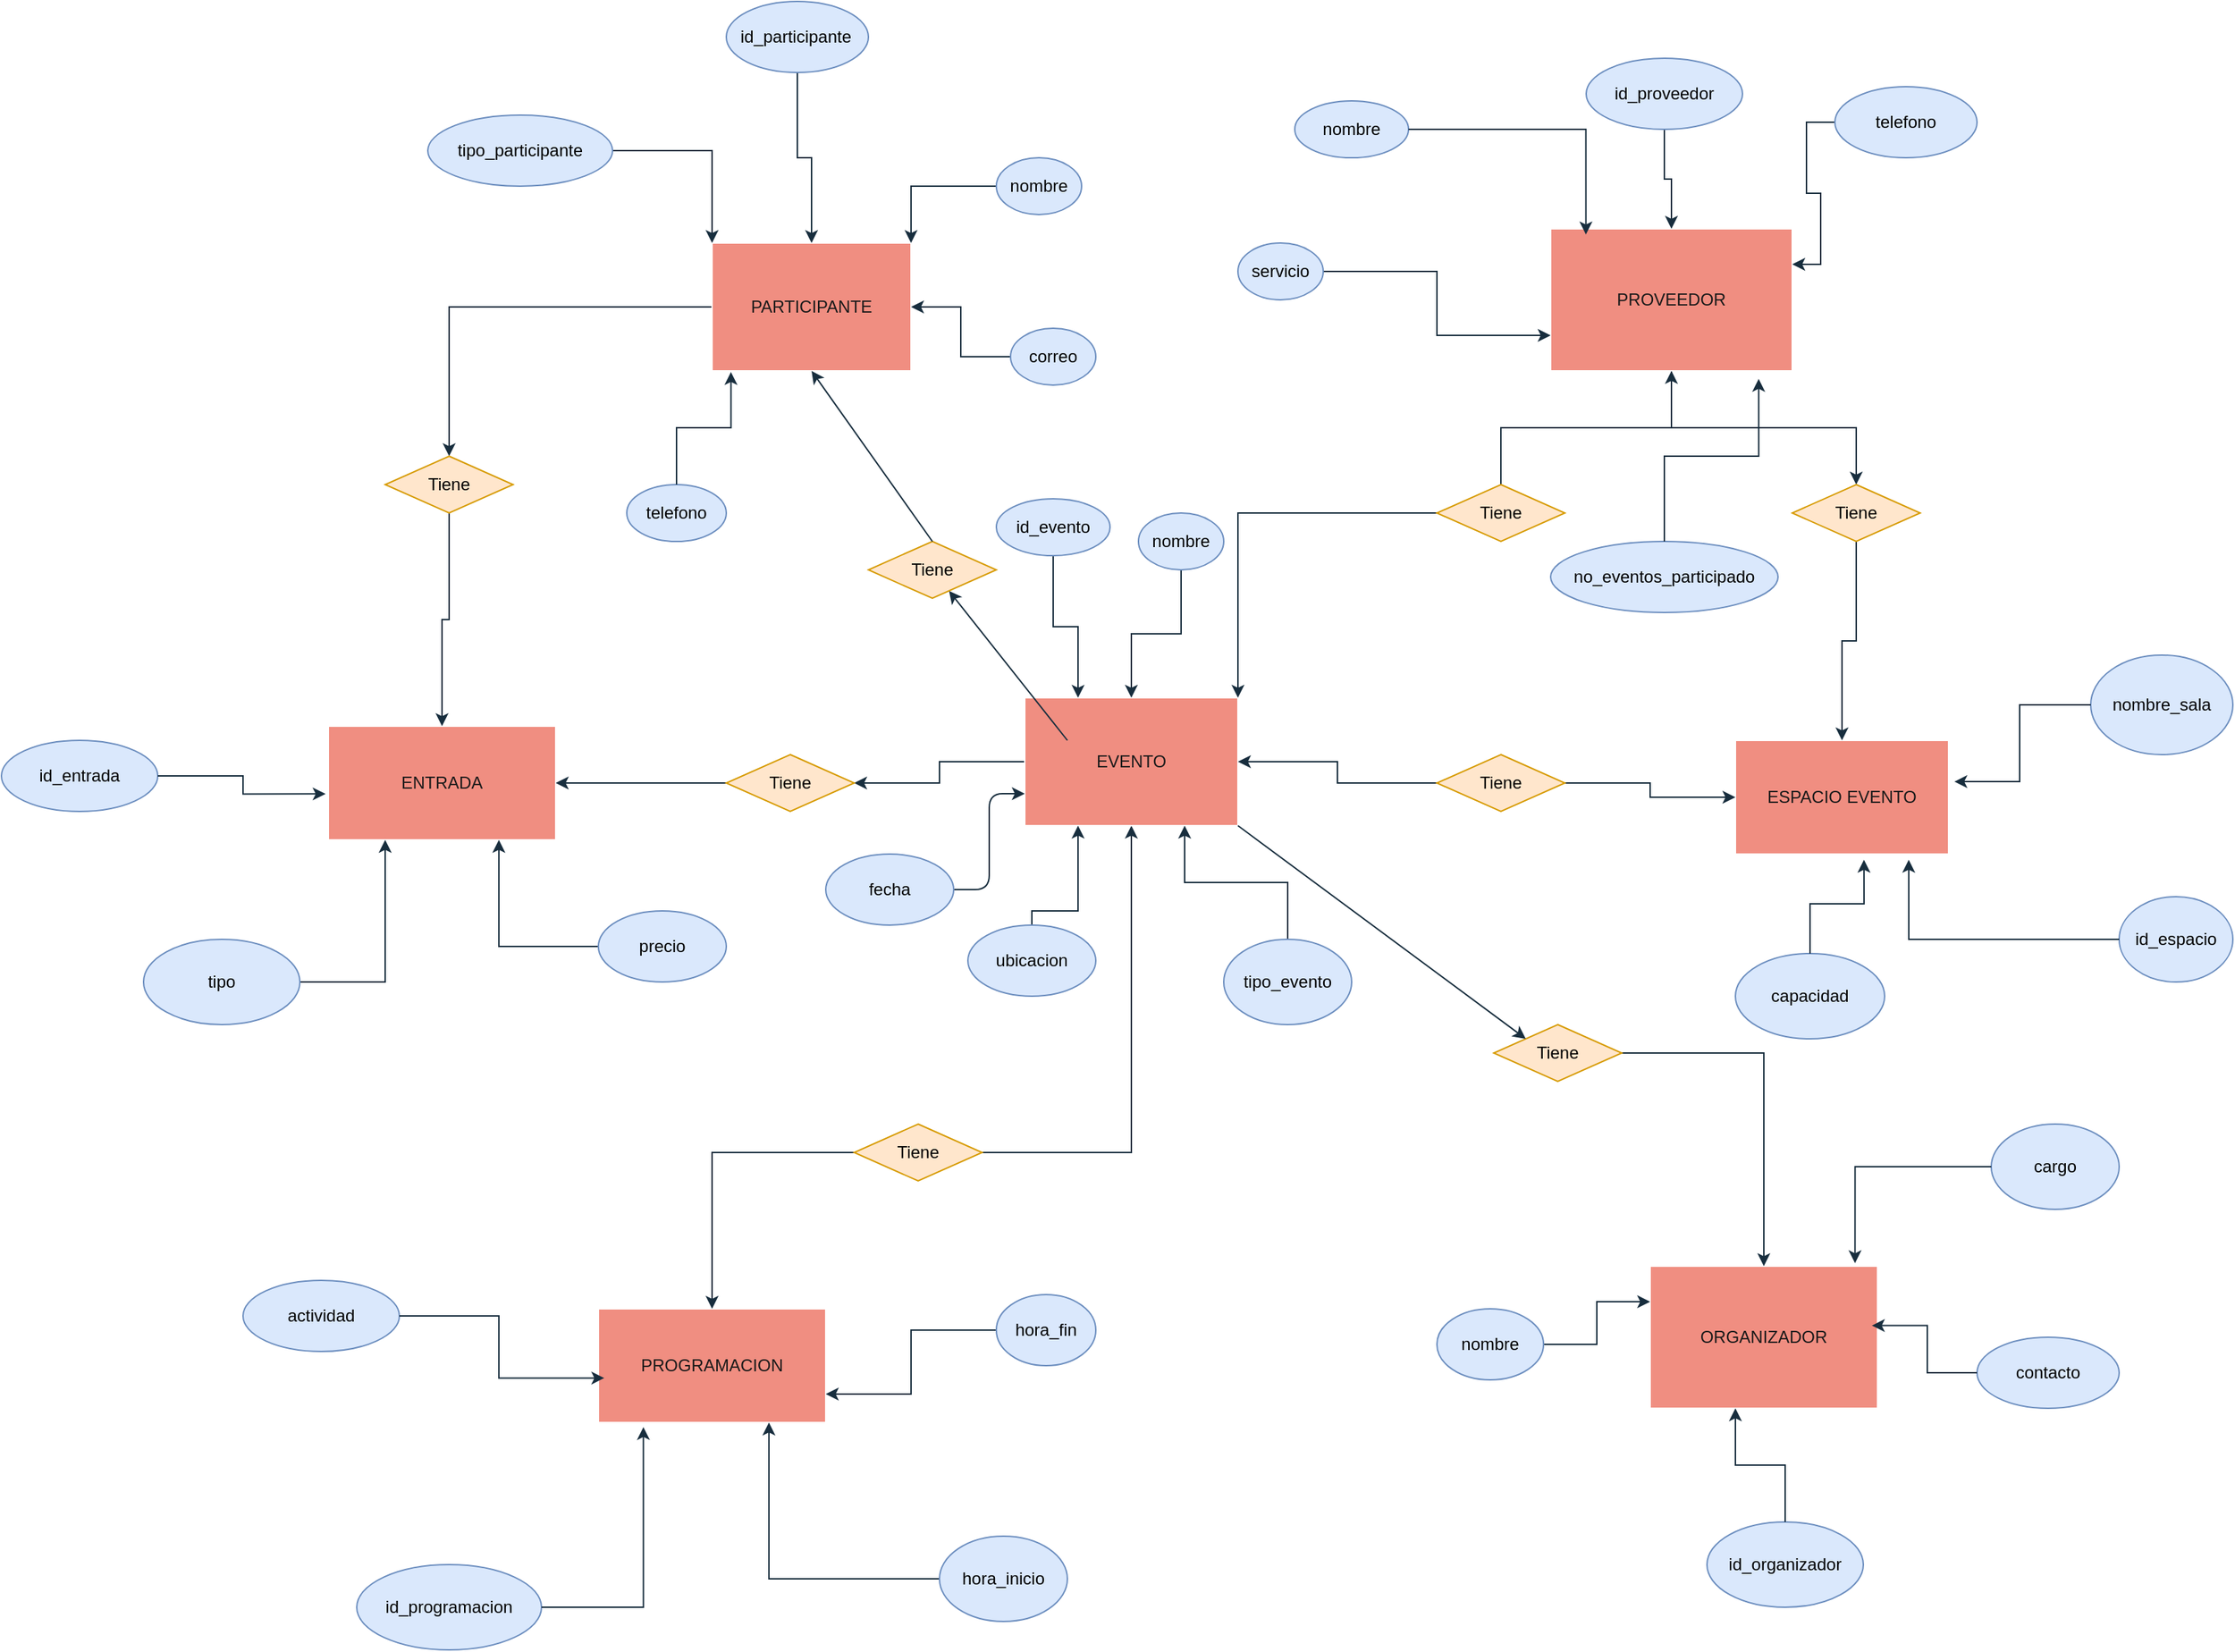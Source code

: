 <mxfile version="28.2.8">
  <diagram name="Página-1" id="DclBsARwsRiKQt5Ylqgx">
    <mxGraphModel dx="2040" dy="1967" grid="1" gridSize="10" guides="1" tooltips="1" connect="1" arrows="1" fold="1" page="1" pageScale="1" pageWidth="827" pageHeight="1169" math="0" shadow="0">
      <root>
        <mxCell id="0" />
        <mxCell id="1" parent="0" />
        <mxCell id="UJdqE-LtNaE90VZq5ioC-2" value="PROGRAMACION" style="rounded=0;whiteSpace=wrap;html=1;labelBackgroundColor=none;fillColor=#F08E81;strokeColor=#FFFFFF;fontColor=#1A1A1A;" parent="1" vertex="1">
          <mxGeometry x="10" y="760" width="160" height="80" as="geometry" />
        </mxCell>
        <mxCell id="UJdqE-LtNaE90VZq5ioC-20" style="edgeStyle=orthogonalEdgeStyle;rounded=0;orthogonalLoop=1;jettySize=auto;html=1;entryX=1;entryY=0.5;entryDx=0;entryDy=0;labelBackgroundColor=none;fontColor=default;strokeColor=#182E3E;" parent="1" source="UJdqE-LtNaE90VZq5ioC-3" target="UJdqE-LtNaE90VZq5ioC-16" edge="1">
          <mxGeometry relative="1" as="geometry" />
        </mxCell>
        <mxCell id="UJdqE-LtNaE90VZq5ioC-22" style="edgeStyle=orthogonalEdgeStyle;rounded=0;orthogonalLoop=1;jettySize=auto;html=1;entryX=0.5;entryY=1;entryDx=0;entryDy=0;labelBackgroundColor=none;fontColor=default;strokeColor=#182E3E;" parent="1" source="UJdqE-LtNaE90VZq5ioC-15" target="UJdqE-LtNaE90VZq5ioC-3" edge="1">
          <mxGeometry relative="1" as="geometry">
            <mxPoint x="340" y="550.0" as="targetPoint" />
          </mxGeometry>
        </mxCell>
        <mxCell id="UJdqE-LtNaE90VZq5ioC-3" value="EVENTO" style="rounded=0;whiteSpace=wrap;html=1;labelBackgroundColor=none;fillColor=#F08E81;strokeColor=#FFFFFF;fontColor=#1A1A1A;" parent="1" vertex="1">
          <mxGeometry x="310" y="330" width="150" height="90" as="geometry" />
        </mxCell>
        <mxCell id="UJdqE-LtNaE90VZq5ioC-4" value="ESPACIO EVENTO" style="rounded=0;whiteSpace=wrap;html=1;labelBackgroundColor=none;fillColor=#F08E81;strokeColor=#FFFFFF;fontColor=#1A1A1A;" parent="1" vertex="1">
          <mxGeometry x="810" y="360" width="150" height="80" as="geometry" />
        </mxCell>
        <mxCell id="UJdqE-LtNaE90VZq5ioC-54" style="edgeStyle=orthogonalEdgeStyle;rounded=0;orthogonalLoop=1;jettySize=auto;html=1;entryX=0.5;entryY=0;entryDx=0;entryDy=0;labelBackgroundColor=none;fontColor=default;strokeColor=#182E3E;" parent="1" source="UJdqE-LtNaE90VZq5ioC-5" target="UJdqE-LtNaE90VZq5ioC-53" edge="1">
          <mxGeometry relative="1" as="geometry">
            <mxPoint x="890" y="160" as="targetPoint" />
          </mxGeometry>
        </mxCell>
        <mxCell id="UJdqE-LtNaE90VZq5ioC-5" value="PROVEEDOR" style="rounded=0;whiteSpace=wrap;html=1;labelBackgroundColor=none;fillColor=#F08E81;strokeColor=#FFFFFF;fontColor=#1A1A1A;" parent="1" vertex="1">
          <mxGeometry x="680" width="170" height="100" as="geometry" />
        </mxCell>
        <mxCell id="UJdqE-LtNaE90VZq5ioC-57" style="edgeStyle=orthogonalEdgeStyle;rounded=0;orthogonalLoop=1;jettySize=auto;html=1;entryX=0.5;entryY=0;entryDx=0;entryDy=0;labelBackgroundColor=none;fontColor=default;strokeColor=#182E3E;" parent="1" source="UJdqE-LtNaE90VZq5ioC-6" target="UJdqE-LtNaE90VZq5ioC-56" edge="1">
          <mxGeometry relative="1" as="geometry" />
        </mxCell>
        <mxCell id="UJdqE-LtNaE90VZq5ioC-6" value="PARTICIPANTE" style="rounded=0;whiteSpace=wrap;html=1;labelBackgroundColor=none;fillColor=#F08E81;strokeColor=#FFFFFF;fontColor=#1A1A1A;" parent="1" vertex="1">
          <mxGeometry x="90" y="10" width="140" height="90" as="geometry" />
        </mxCell>
        <mxCell id="UJdqE-LtNaE90VZq5ioC-1" value="ENTRADA" style="rounded=0;whiteSpace=wrap;html=1;labelBackgroundColor=none;fillColor=#F08E81;strokeColor=#FFFFFF;fontColor=#1A1A1A;" parent="1" vertex="1">
          <mxGeometry x="-180" y="350" width="160" height="80" as="geometry" />
        </mxCell>
        <mxCell id="UJdqE-LtNaE90VZq5ioC-7" value="ORGANIZADOR" style="rounded=0;whiteSpace=wrap;html=1;labelBackgroundColor=none;fillColor=#F08E81;strokeColor=#FFFFFF;fontColor=#1A1A1A;" parent="1" vertex="1">
          <mxGeometry x="750" y="730" width="160" height="100" as="geometry" />
        </mxCell>
        <mxCell id="UJdqE-LtNaE90VZq5ioC-8" value="" style="endArrow=classic;html=1;rounded=0;labelBackgroundColor=none;fontColor=default;strokeColor=#182E3E;" parent="1" target="UJdqE-LtNaE90VZq5ioC-9" edge="1">
          <mxGeometry width="50" height="50" relative="1" as="geometry">
            <mxPoint x="340" y="360" as="sourcePoint" />
            <mxPoint x="310" y="280" as="targetPoint" />
          </mxGeometry>
        </mxCell>
        <mxCell id="UJdqE-LtNaE90VZq5ioC-9" value="Tiene" style="rhombus;whiteSpace=wrap;html=1;rounded=0;labelBackgroundColor=none;fillColor=#ffe6cc;strokeColor=#d79b00;" parent="1" vertex="1">
          <mxGeometry x="200" y="220" width="90" height="40" as="geometry" />
        </mxCell>
        <mxCell id="UJdqE-LtNaE90VZq5ioC-10" value="" style="endArrow=classic;html=1;rounded=0;entryX=0.5;entryY=1;entryDx=0;entryDy=0;exitX=0.5;exitY=0;exitDx=0;exitDy=0;labelBackgroundColor=none;fontColor=default;strokeColor=#182E3E;" parent="1" source="UJdqE-LtNaE90VZq5ioC-9" target="UJdqE-LtNaE90VZq5ioC-6" edge="1">
          <mxGeometry width="50" height="50" relative="1" as="geometry">
            <mxPoint x="300" y="260" as="sourcePoint" />
            <mxPoint x="320" y="200" as="targetPoint" />
          </mxGeometry>
        </mxCell>
        <mxCell id="UJdqE-LtNaE90VZq5ioC-12" style="edgeStyle=orthogonalEdgeStyle;rounded=0;orthogonalLoop=1;jettySize=auto;html=1;entryX=1;entryY=0;entryDx=0;entryDy=0;labelBackgroundColor=none;fontColor=default;strokeColor=#182E3E;" parent="1" source="UJdqE-LtNaE90VZq5ioC-11" target="UJdqE-LtNaE90VZq5ioC-3" edge="1">
          <mxGeometry relative="1" as="geometry" />
        </mxCell>
        <mxCell id="UJdqE-LtNaE90VZq5ioC-13" style="edgeStyle=orthogonalEdgeStyle;rounded=0;orthogonalLoop=1;jettySize=auto;html=1;entryX=0.5;entryY=1;entryDx=0;entryDy=0;labelBackgroundColor=none;fontColor=default;strokeColor=#182E3E;" parent="1" source="UJdqE-LtNaE90VZq5ioC-11" target="UJdqE-LtNaE90VZq5ioC-5" edge="1">
          <mxGeometry relative="1" as="geometry" />
        </mxCell>
        <mxCell id="UJdqE-LtNaE90VZq5ioC-11" value="Tiene" style="rhombus;whiteSpace=wrap;html=1;rounded=0;labelBackgroundColor=none;fillColor=#ffe6cc;strokeColor=#d79b00;" parent="1" vertex="1">
          <mxGeometry x="600" y="180" width="90" height="40" as="geometry" />
        </mxCell>
        <mxCell id="UJdqE-LtNaE90VZq5ioC-18" style="edgeStyle=orthogonalEdgeStyle;rounded=0;orthogonalLoop=1;jettySize=auto;html=1;labelBackgroundColor=none;fontColor=default;strokeColor=#182E3E;" parent="1" source="UJdqE-LtNaE90VZq5ioC-14" target="UJdqE-LtNaE90VZq5ioC-3" edge="1">
          <mxGeometry relative="1" as="geometry" />
        </mxCell>
        <mxCell id="UJdqE-LtNaE90VZq5ioC-19" style="edgeStyle=orthogonalEdgeStyle;rounded=0;orthogonalLoop=1;jettySize=auto;html=1;entryX=0;entryY=0.5;entryDx=0;entryDy=0;labelBackgroundColor=none;fontColor=default;strokeColor=#182E3E;" parent="1" source="UJdqE-LtNaE90VZq5ioC-14" target="UJdqE-LtNaE90VZq5ioC-4" edge="1">
          <mxGeometry relative="1" as="geometry" />
        </mxCell>
        <mxCell id="UJdqE-LtNaE90VZq5ioC-14" value="Tiene" style="rhombus;whiteSpace=wrap;html=1;rounded=0;labelBackgroundColor=none;fillColor=#ffe6cc;strokeColor=#d79b00;" parent="1" vertex="1">
          <mxGeometry x="600" y="370" width="90" height="40" as="geometry" />
        </mxCell>
        <mxCell id="UJdqE-LtNaE90VZq5ioC-21" style="edgeStyle=orthogonalEdgeStyle;rounded=0;orthogonalLoop=1;jettySize=auto;html=1;labelBackgroundColor=none;fontColor=default;strokeColor=#182E3E;" parent="1" source="UJdqE-LtNaE90VZq5ioC-16" target="UJdqE-LtNaE90VZq5ioC-1" edge="1">
          <mxGeometry relative="1" as="geometry" />
        </mxCell>
        <mxCell id="UJdqE-LtNaE90VZq5ioC-16" value="Tiene" style="rhombus;whiteSpace=wrap;html=1;rounded=0;labelBackgroundColor=none;fillColor=#ffe6cc;strokeColor=#d79b00;" parent="1" vertex="1">
          <mxGeometry x="100" y="370" width="90" height="40" as="geometry" />
        </mxCell>
        <mxCell id="UJdqE-LtNaE90VZq5ioC-27" style="edgeStyle=orthogonalEdgeStyle;rounded=0;orthogonalLoop=1;jettySize=auto;html=1;entryX=0.5;entryY=0;entryDx=0;entryDy=0;labelBackgroundColor=none;fontColor=default;strokeColor=#182E3E;" parent="1" source="UJdqE-LtNaE90VZq5ioC-17" target="UJdqE-LtNaE90VZq5ioC-7" edge="1">
          <mxGeometry relative="1" as="geometry" />
        </mxCell>
        <mxCell id="UJdqE-LtNaE90VZq5ioC-17" value="Tiene" style="rhombus;whiteSpace=wrap;html=1;rounded=0;labelBackgroundColor=none;fillColor=#ffe6cc;strokeColor=#d79b00;" parent="1" vertex="1">
          <mxGeometry x="640" y="560" width="90" height="40" as="geometry" />
        </mxCell>
        <mxCell id="UJdqE-LtNaE90VZq5ioC-24" style="edgeStyle=orthogonalEdgeStyle;rounded=0;orthogonalLoop=1;jettySize=auto;html=1;entryX=0.5;entryY=0;entryDx=0;entryDy=0;labelBackgroundColor=none;fontColor=default;strokeColor=#182E3E;" parent="1" source="UJdqE-LtNaE90VZq5ioC-15" target="UJdqE-LtNaE90VZq5ioC-2" edge="1">
          <mxGeometry relative="1" as="geometry" />
        </mxCell>
        <mxCell id="UJdqE-LtNaE90VZq5ioC-15" value="Tiene" style="rhombus;whiteSpace=wrap;html=1;rounded=0;labelBackgroundColor=none;fillColor=#ffe6cc;strokeColor=#d79b00;" parent="1" vertex="1">
          <mxGeometry x="190" y="630" width="90" height="40" as="geometry" />
        </mxCell>
        <mxCell id="UJdqE-LtNaE90VZq5ioC-26" value="" style="endArrow=classic;html=1;rounded=0;exitX=1;exitY=1;exitDx=0;exitDy=0;entryX=0;entryY=0;entryDx=0;entryDy=0;labelBackgroundColor=none;fontColor=default;strokeColor=#182E3E;" parent="1" source="UJdqE-LtNaE90VZq5ioC-3" target="UJdqE-LtNaE90VZq5ioC-17" edge="1">
          <mxGeometry width="50" height="50" relative="1" as="geometry">
            <mxPoint x="420" y="440" as="sourcePoint" />
            <mxPoint x="470" y="390" as="targetPoint" />
          </mxGeometry>
        </mxCell>
        <mxCell id="UJdqE-LtNaE90VZq5ioC-35" style="edgeStyle=orthogonalEdgeStyle;rounded=0;orthogonalLoop=1;jettySize=auto;html=1;entryX=0.25;entryY=1;entryDx=0;entryDy=0;labelBackgroundColor=none;fontColor=default;strokeColor=#182E3E;" parent="1" source="UJdqE-LtNaE90VZq5ioC-28" target="UJdqE-LtNaE90VZq5ioC-3" edge="1">
          <mxGeometry relative="1" as="geometry">
            <Array as="points">
              <mxPoint x="315" y="480" />
              <mxPoint x="348" y="480" />
            </Array>
          </mxGeometry>
        </mxCell>
        <mxCell id="UJdqE-LtNaE90VZq5ioC-28" value="ubicacion" style="ellipse;whiteSpace=wrap;html=1;rounded=0;labelBackgroundColor=none;fillColor=#dae8fc;strokeColor=#6c8ebf;" parent="1" vertex="1">
          <mxGeometry x="270" y="490" width="90" height="50" as="geometry" />
        </mxCell>
        <mxCell id="UJdqE-LtNaE90VZq5ioC-101" style="edgeStyle=orthogonalEdgeStyle;orthogonalLoop=1;jettySize=auto;html=1;entryX=0;entryY=0.75;entryDx=0;entryDy=0;strokeColor=#182E3E;fontFamily=Helvetica;fontSize=12;fontColor=default;labelBackgroundColor=none;" parent="1" source="UJdqE-LtNaE90VZq5ioC-29" target="UJdqE-LtNaE90VZq5ioC-3" edge="1">
          <mxGeometry relative="1" as="geometry" />
        </mxCell>
        <mxCell id="UJdqE-LtNaE90VZq5ioC-29" value="fecha" style="ellipse;whiteSpace=wrap;html=1;rounded=0;labelBackgroundColor=none;fillColor=#dae8fc;strokeColor=#6c8ebf;" parent="1" vertex="1">
          <mxGeometry x="170" y="440" width="90" height="50" as="geometry" />
        </mxCell>
        <mxCell id="UJdqE-LtNaE90VZq5ioC-36" style="edgeStyle=orthogonalEdgeStyle;rounded=0;orthogonalLoop=1;jettySize=auto;html=1;entryX=0.75;entryY=1;entryDx=0;entryDy=0;labelBackgroundColor=none;fontColor=default;strokeColor=#182E3E;" parent="1" source="UJdqE-LtNaE90VZq5ioC-31" target="UJdqE-LtNaE90VZq5ioC-3" edge="1">
          <mxGeometry relative="1" as="geometry" />
        </mxCell>
        <mxCell id="UJdqE-LtNaE90VZq5ioC-31" value="tipo_evento" style="ellipse;whiteSpace=wrap;html=1;rounded=0;labelBackgroundColor=none;fillColor=#dae8fc;strokeColor=#6c8ebf;" parent="1" vertex="1">
          <mxGeometry x="450" y="500" width="90" height="60" as="geometry" />
        </mxCell>
        <mxCell id="UJdqE-LtNaE90VZq5ioC-37" value="" style="edgeStyle=orthogonalEdgeStyle;rounded=0;orthogonalLoop=1;jettySize=auto;html=1;labelBackgroundColor=none;fontColor=default;strokeColor=#182E3E;" parent="1" source="UJdqE-LtNaE90VZq5ioC-32" target="UJdqE-LtNaE90VZq5ioC-3" edge="1">
          <mxGeometry relative="1" as="geometry" />
        </mxCell>
        <mxCell id="UJdqE-LtNaE90VZq5ioC-32" value="nombre" style="ellipse;whiteSpace=wrap;html=1;rounded=0;labelBackgroundColor=none;fillColor=#dae8fc;strokeColor=#6c8ebf;" parent="1" vertex="1">
          <mxGeometry x="390" y="200" width="60" height="40" as="geometry" />
        </mxCell>
        <mxCell id="UJdqE-LtNaE90VZq5ioC-38" style="edgeStyle=orthogonalEdgeStyle;rounded=0;orthogonalLoop=1;jettySize=auto;html=1;entryX=0.25;entryY=0;entryDx=0;entryDy=0;labelBackgroundColor=none;fontColor=default;strokeColor=#182E3E;" parent="1" source="UJdqE-LtNaE90VZq5ioC-33" target="UJdqE-LtNaE90VZq5ioC-3" edge="1">
          <mxGeometry relative="1" as="geometry" />
        </mxCell>
        <mxCell id="UJdqE-LtNaE90VZq5ioC-33" value="id_evento" style="ellipse;whiteSpace=wrap;html=1;rounded=0;labelBackgroundColor=none;fillColor=#dae8fc;strokeColor=#6c8ebf;" parent="1" vertex="1">
          <mxGeometry x="290" y="190" width="80" height="40" as="geometry" />
        </mxCell>
        <mxCell id="UJdqE-LtNaE90VZq5ioC-39" value="no_eventos_participado" style="ellipse;whiteSpace=wrap;html=1;rounded=0;labelBackgroundColor=none;fillColor=#dae8fc;strokeColor=#6c8ebf;" parent="1" vertex="1">
          <mxGeometry x="680" y="220" width="160" height="50" as="geometry" />
        </mxCell>
        <mxCell id="UJdqE-LtNaE90VZq5ioC-45" style="edgeStyle=orthogonalEdgeStyle;rounded=0;orthogonalLoop=1;jettySize=auto;html=1;entryX=0.5;entryY=0;entryDx=0;entryDy=0;labelBackgroundColor=none;fontColor=default;strokeColor=#182E3E;" parent="1" source="UJdqE-LtNaE90VZq5ioC-40" target="UJdqE-LtNaE90VZq5ioC-6" edge="1">
          <mxGeometry relative="1" as="geometry" />
        </mxCell>
        <mxCell id="UJdqE-LtNaE90VZq5ioC-40" value="id_participante&lt;span style=&quot;white-space: pre;&quot;&gt;&#x9;&lt;/span&gt;" style="ellipse;whiteSpace=wrap;html=1;rounded=0;labelBackgroundColor=none;fillColor=#dae8fc;strokeColor=#6c8ebf;" parent="1" vertex="1">
          <mxGeometry x="100" y="-160" width="100" height="50" as="geometry" />
        </mxCell>
        <mxCell id="UJdqE-LtNaE90VZq5ioC-41" value="telefono" style="ellipse;whiteSpace=wrap;html=1;rounded=0;labelBackgroundColor=none;fillColor=#dae8fc;strokeColor=#6c8ebf;" parent="1" vertex="1">
          <mxGeometry x="30" y="180" width="70" height="40" as="geometry" />
        </mxCell>
        <mxCell id="UJdqE-LtNaE90VZq5ioC-49" style="edgeStyle=orthogonalEdgeStyle;rounded=0;orthogonalLoop=1;jettySize=auto;html=1;entryX=0;entryY=0;entryDx=0;entryDy=0;labelBackgroundColor=none;fontColor=default;strokeColor=#182E3E;" parent="1" source="UJdqE-LtNaE90VZq5ioC-42" target="UJdqE-LtNaE90VZq5ioC-6" edge="1">
          <mxGeometry relative="1" as="geometry" />
        </mxCell>
        <mxCell id="UJdqE-LtNaE90VZq5ioC-42" value="tipo_participante" style="ellipse;whiteSpace=wrap;html=1;rounded=0;labelBackgroundColor=none;fillColor=#dae8fc;strokeColor=#6c8ebf;" parent="1" vertex="1">
          <mxGeometry x="-110" y="-80" width="130" height="50" as="geometry" />
        </mxCell>
        <mxCell id="UJdqE-LtNaE90VZq5ioC-46" style="edgeStyle=orthogonalEdgeStyle;rounded=0;orthogonalLoop=1;jettySize=auto;html=1;entryX=1;entryY=0;entryDx=0;entryDy=0;labelBackgroundColor=none;fontColor=default;strokeColor=#182E3E;" parent="1" source="UJdqE-LtNaE90VZq5ioC-43" target="UJdqE-LtNaE90VZq5ioC-6" edge="1">
          <mxGeometry relative="1" as="geometry" />
        </mxCell>
        <mxCell id="UJdqE-LtNaE90VZq5ioC-43" value="nombre" style="ellipse;whiteSpace=wrap;html=1;rounded=0;labelBackgroundColor=none;fillColor=#dae8fc;strokeColor=#6c8ebf;" parent="1" vertex="1">
          <mxGeometry x="290" y="-50" width="60" height="40" as="geometry" />
        </mxCell>
        <mxCell id="UJdqE-LtNaE90VZq5ioC-47" style="edgeStyle=orthogonalEdgeStyle;rounded=0;orthogonalLoop=1;jettySize=auto;html=1;labelBackgroundColor=none;fontColor=default;strokeColor=#182E3E;" parent="1" source="UJdqE-LtNaE90VZq5ioC-44" target="UJdqE-LtNaE90VZq5ioC-6" edge="1">
          <mxGeometry relative="1" as="geometry" />
        </mxCell>
        <mxCell id="UJdqE-LtNaE90VZq5ioC-44" value="correo" style="ellipse;whiteSpace=wrap;html=1;rounded=0;labelBackgroundColor=none;fillColor=#dae8fc;strokeColor=#6c8ebf;" parent="1" vertex="1">
          <mxGeometry x="300" y="70" width="60" height="40" as="geometry" />
        </mxCell>
        <mxCell id="UJdqE-LtNaE90VZq5ioC-51" value="capacidad" style="ellipse;whiteSpace=wrap;html=1;rounded=0;labelBackgroundColor=none;fillColor=#dae8fc;strokeColor=#6c8ebf;" parent="1" vertex="1">
          <mxGeometry x="810" y="510" width="105" height="60" as="geometry" />
        </mxCell>
        <mxCell id="UJdqE-LtNaE90VZq5ioC-65" style="edgeStyle=orthogonalEdgeStyle;rounded=0;orthogonalLoop=1;jettySize=auto;html=1;entryX=1;entryY=0.25;entryDx=0;entryDy=0;labelBackgroundColor=none;fontColor=default;strokeColor=#182E3E;" parent="1" source="UJdqE-LtNaE90VZq5ioC-52" target="UJdqE-LtNaE90VZq5ioC-5" edge="1">
          <mxGeometry relative="1" as="geometry" />
        </mxCell>
        <mxCell id="UJdqE-LtNaE90VZq5ioC-52" value="telefono" style="ellipse;whiteSpace=wrap;html=1;rounded=0;labelBackgroundColor=none;fillColor=#dae8fc;strokeColor=#6c8ebf;" parent="1" vertex="1">
          <mxGeometry x="880" y="-100" width="100" height="50" as="geometry" />
        </mxCell>
        <mxCell id="UJdqE-LtNaE90VZq5ioC-55" style="edgeStyle=orthogonalEdgeStyle;rounded=0;orthogonalLoop=1;jettySize=auto;html=1;labelBackgroundColor=none;fontColor=default;strokeColor=#182E3E;" parent="1" source="UJdqE-LtNaE90VZq5ioC-53" target="UJdqE-LtNaE90VZq5ioC-4" edge="1">
          <mxGeometry relative="1" as="geometry" />
        </mxCell>
        <mxCell id="UJdqE-LtNaE90VZq5ioC-53" value="Tiene" style="rhombus;whiteSpace=wrap;html=1;rounded=0;labelBackgroundColor=none;fillColor=#ffe6cc;strokeColor=#d79b00;" parent="1" vertex="1">
          <mxGeometry x="850" y="180" width="90" height="40" as="geometry" />
        </mxCell>
        <mxCell id="UJdqE-LtNaE90VZq5ioC-59" style="edgeStyle=orthogonalEdgeStyle;rounded=0;orthogonalLoop=1;jettySize=auto;html=1;entryX=0.5;entryY=0;entryDx=0;entryDy=0;labelBackgroundColor=none;fontColor=default;strokeColor=#182E3E;" parent="1" source="UJdqE-LtNaE90VZq5ioC-56" target="UJdqE-LtNaE90VZq5ioC-1" edge="1">
          <mxGeometry relative="1" as="geometry" />
        </mxCell>
        <mxCell id="UJdqE-LtNaE90VZq5ioC-56" value="Tiene" style="rhombus;whiteSpace=wrap;html=1;rounded=0;labelBackgroundColor=none;fillColor=#ffe6cc;strokeColor=#d79b00;" parent="1" vertex="1">
          <mxGeometry x="-140" y="160" width="90" height="40" as="geometry" />
        </mxCell>
        <mxCell id="UJdqE-LtNaE90VZq5ioC-58" style="edgeStyle=orthogonalEdgeStyle;rounded=0;orthogonalLoop=1;jettySize=auto;html=1;entryX=0.095;entryY=1.009;entryDx=0;entryDy=0;entryPerimeter=0;labelBackgroundColor=none;fontColor=default;strokeColor=#182E3E;" parent="1" source="UJdqE-LtNaE90VZq5ioC-41" target="UJdqE-LtNaE90VZq5ioC-6" edge="1">
          <mxGeometry relative="1" as="geometry" />
        </mxCell>
        <mxCell id="UJdqE-LtNaE90VZq5ioC-60" value="nombre" style="ellipse;whiteSpace=wrap;html=1;rounded=0;labelBackgroundColor=none;fillColor=#dae8fc;strokeColor=#6c8ebf;" parent="1" vertex="1">
          <mxGeometry x="500" y="-90" width="80" height="40" as="geometry" />
        </mxCell>
        <mxCell id="UJdqE-LtNaE90VZq5ioC-68" style="edgeStyle=orthogonalEdgeStyle;rounded=0;orthogonalLoop=1;jettySize=auto;html=1;entryX=0;entryY=0.75;entryDx=0;entryDy=0;labelBackgroundColor=none;fontColor=default;strokeColor=#182E3E;" parent="1" source="UJdqE-LtNaE90VZq5ioC-61" target="UJdqE-LtNaE90VZq5ioC-5" edge="1">
          <mxGeometry relative="1" as="geometry" />
        </mxCell>
        <mxCell id="UJdqE-LtNaE90VZq5ioC-61" value="servicio" style="ellipse;whiteSpace=wrap;html=1;rounded=0;labelBackgroundColor=none;fillColor=#dae8fc;strokeColor=#6c8ebf;" parent="1" vertex="1">
          <mxGeometry x="460" y="10" width="60" height="40" as="geometry" />
        </mxCell>
        <mxCell id="UJdqE-LtNaE90VZq5ioC-64" style="edgeStyle=orthogonalEdgeStyle;rounded=0;orthogonalLoop=1;jettySize=auto;html=1;entryX=0.5;entryY=0;entryDx=0;entryDy=0;labelBackgroundColor=none;fontColor=default;strokeColor=#182E3E;" parent="1" source="UJdqE-LtNaE90VZq5ioC-62" target="UJdqE-LtNaE90VZq5ioC-5" edge="1">
          <mxGeometry relative="1" as="geometry" />
        </mxCell>
        <mxCell id="UJdqE-LtNaE90VZq5ioC-62" value="id_proveedor" style="ellipse;whiteSpace=wrap;html=1;rounded=0;labelBackgroundColor=none;fillColor=#dae8fc;strokeColor=#6c8ebf;" parent="1" vertex="1">
          <mxGeometry x="705" y="-120" width="110" height="50" as="geometry" />
        </mxCell>
        <mxCell id="UJdqE-LtNaE90VZq5ioC-67" style="edgeStyle=orthogonalEdgeStyle;rounded=0;orthogonalLoop=1;jettySize=auto;html=1;entryX=0.146;entryY=0.04;entryDx=0;entryDy=0;entryPerimeter=0;labelBackgroundColor=none;fontColor=default;strokeColor=#182E3E;" parent="1" source="UJdqE-LtNaE90VZq5ioC-60" target="UJdqE-LtNaE90VZq5ioC-5" edge="1">
          <mxGeometry relative="1" as="geometry" />
        </mxCell>
        <mxCell id="UJdqE-LtNaE90VZq5ioC-69" style="edgeStyle=orthogonalEdgeStyle;rounded=0;orthogonalLoop=1;jettySize=auto;html=1;entryX=0.861;entryY=1.056;entryDx=0;entryDy=0;entryPerimeter=0;labelBackgroundColor=none;fontColor=default;strokeColor=#182E3E;" parent="1" source="UJdqE-LtNaE90VZq5ioC-39" target="UJdqE-LtNaE90VZq5ioC-5" edge="1">
          <mxGeometry relative="1" as="geometry" />
        </mxCell>
        <mxCell id="UJdqE-LtNaE90VZq5ioC-70" style="edgeStyle=orthogonalEdgeStyle;rounded=0;orthogonalLoop=1;jettySize=auto;html=1;exitX=0.5;exitY=1;exitDx=0;exitDy=0;labelBackgroundColor=none;fontColor=default;strokeColor=#182E3E;" parent="1" source="UJdqE-LtNaE90VZq5ioC-17" target="UJdqE-LtNaE90VZq5ioC-17" edge="1">
          <mxGeometry relative="1" as="geometry" />
        </mxCell>
        <mxCell id="UJdqE-LtNaE90VZq5ioC-72" value="nombre_sala" style="ellipse;whiteSpace=wrap;html=1;rounded=0;labelBackgroundColor=none;fillColor=#dae8fc;strokeColor=#6c8ebf;" parent="1" vertex="1">
          <mxGeometry x="1060" y="300" width="100" height="70" as="geometry" />
        </mxCell>
        <mxCell id="UJdqE-LtNaE90VZq5ioC-73" value="contacto" style="ellipse;whiteSpace=wrap;html=1;rounded=0;labelBackgroundColor=none;fillColor=#dae8fc;strokeColor=#6c8ebf;" parent="1" vertex="1">
          <mxGeometry x="980" y="780" width="100" height="50" as="geometry" />
        </mxCell>
        <mxCell id="UJdqE-LtNaE90VZq5ioC-74" value="id_espacio" style="ellipse;whiteSpace=wrap;html=1;rounded=0;labelBackgroundColor=none;fillColor=#dae8fc;strokeColor=#6c8ebf;" parent="1" vertex="1">
          <mxGeometry x="1080" y="470" width="80" height="60" as="geometry" />
        </mxCell>
        <mxCell id="UJdqE-LtNaE90VZq5ioC-75" style="edgeStyle=orthogonalEdgeStyle;rounded=0;orthogonalLoop=1;jettySize=auto;html=1;entryX=1.027;entryY=0.363;entryDx=0;entryDy=0;entryPerimeter=0;labelBackgroundColor=none;fontColor=default;strokeColor=#182E3E;" parent="1" source="UJdqE-LtNaE90VZq5ioC-72" target="UJdqE-LtNaE90VZq5ioC-4" edge="1">
          <mxGeometry relative="1" as="geometry" />
        </mxCell>
        <mxCell id="UJdqE-LtNaE90VZq5ioC-77" style="edgeStyle=orthogonalEdgeStyle;rounded=0;orthogonalLoop=1;jettySize=auto;html=1;entryX=0.603;entryY=1.05;entryDx=0;entryDy=0;entryPerimeter=0;labelBackgroundColor=none;fontColor=default;strokeColor=#182E3E;" parent="1" source="UJdqE-LtNaE90VZq5ioC-51" target="UJdqE-LtNaE90VZq5ioC-4" edge="1">
          <mxGeometry relative="1" as="geometry" />
        </mxCell>
        <mxCell id="UJdqE-LtNaE90VZq5ioC-78" style="edgeStyle=orthogonalEdgeStyle;rounded=0;orthogonalLoop=1;jettySize=auto;html=1;entryX=0.813;entryY=1.05;entryDx=0;entryDy=0;entryPerimeter=0;labelBackgroundColor=none;fontColor=default;strokeColor=#182E3E;" parent="1" source="UJdqE-LtNaE90VZq5ioC-74" target="UJdqE-LtNaE90VZq5ioC-4" edge="1">
          <mxGeometry relative="1" as="geometry" />
        </mxCell>
        <mxCell id="UJdqE-LtNaE90VZq5ioC-79" value="id_organizador" style="ellipse;whiteSpace=wrap;html=1;rounded=0;labelBackgroundColor=none;fillColor=#dae8fc;strokeColor=#6c8ebf;" parent="1" vertex="1">
          <mxGeometry x="790" y="910" width="110" height="60" as="geometry" />
        </mxCell>
        <mxCell id="UJdqE-LtNaE90VZq5ioC-80" value="cargo" style="ellipse;whiteSpace=wrap;html=1;rounded=0;labelBackgroundColor=none;fillColor=#dae8fc;strokeColor=#6c8ebf;" parent="1" vertex="1">
          <mxGeometry x="990" y="630" width="90" height="60" as="geometry" />
        </mxCell>
        <mxCell id="UJdqE-LtNaE90VZq5ioC-83" style="edgeStyle=orthogonalEdgeStyle;rounded=0;orthogonalLoop=1;jettySize=auto;html=1;entryX=0;entryY=0.25;entryDx=0;entryDy=0;labelBackgroundColor=none;fontColor=default;strokeColor=#182E3E;" parent="1" source="UJdqE-LtNaE90VZq5ioC-81" target="UJdqE-LtNaE90VZq5ioC-7" edge="1">
          <mxGeometry relative="1" as="geometry" />
        </mxCell>
        <mxCell id="UJdqE-LtNaE90VZq5ioC-81" value="nombre" style="ellipse;whiteSpace=wrap;html=1;rounded=0;labelBackgroundColor=none;fillColor=#dae8fc;strokeColor=#6c8ebf;" parent="1" vertex="1">
          <mxGeometry x="600" y="760" width="75" height="50" as="geometry" />
        </mxCell>
        <mxCell id="UJdqE-LtNaE90VZq5ioC-91" style="edgeStyle=orthogonalEdgeStyle;rounded=0;orthogonalLoop=1;jettySize=auto;html=1;entryX=1;entryY=0.75;entryDx=0;entryDy=0;labelBackgroundColor=none;fontColor=default;strokeColor=#182E3E;" parent="1" source="UJdqE-LtNaE90VZq5ioC-82" target="UJdqE-LtNaE90VZq5ioC-2" edge="1">
          <mxGeometry relative="1" as="geometry" />
        </mxCell>
        <mxCell id="UJdqE-LtNaE90VZq5ioC-82" value="hora_fin" style="ellipse;whiteSpace=wrap;html=1;rounded=0;labelBackgroundColor=none;fillColor=#dae8fc;strokeColor=#6c8ebf;" parent="1" vertex="1">
          <mxGeometry x="290" y="750" width="70" height="50" as="geometry" />
        </mxCell>
        <mxCell id="UJdqE-LtNaE90VZq5ioC-84" style="edgeStyle=orthogonalEdgeStyle;rounded=0;orthogonalLoop=1;jettySize=auto;html=1;entryX=0.375;entryY=1;entryDx=0;entryDy=0;entryPerimeter=0;labelBackgroundColor=none;fontColor=default;strokeColor=#182E3E;" parent="1" source="UJdqE-LtNaE90VZq5ioC-79" target="UJdqE-LtNaE90VZq5ioC-7" edge="1">
          <mxGeometry relative="1" as="geometry" />
        </mxCell>
        <mxCell id="UJdqE-LtNaE90VZq5ioC-85" style="edgeStyle=orthogonalEdgeStyle;rounded=0;orthogonalLoop=1;jettySize=auto;html=1;entryX=0.975;entryY=0.418;entryDx=0;entryDy=0;entryPerimeter=0;labelBackgroundColor=none;fontColor=default;strokeColor=#182E3E;" parent="1" source="UJdqE-LtNaE90VZq5ioC-73" target="UJdqE-LtNaE90VZq5ioC-7" edge="1">
          <mxGeometry relative="1" as="geometry" />
        </mxCell>
        <mxCell id="UJdqE-LtNaE90VZq5ioC-86" style="edgeStyle=orthogonalEdgeStyle;rounded=0;orthogonalLoop=1;jettySize=auto;html=1;entryX=0.901;entryY=-0.021;entryDx=0;entryDy=0;entryPerimeter=0;labelBackgroundColor=none;fontColor=default;strokeColor=#182E3E;" parent="1" source="UJdqE-LtNaE90VZq5ioC-80" target="UJdqE-LtNaE90VZq5ioC-7" edge="1">
          <mxGeometry relative="1" as="geometry" />
        </mxCell>
        <mxCell id="UJdqE-LtNaE90VZq5ioC-92" style="edgeStyle=orthogonalEdgeStyle;rounded=0;orthogonalLoop=1;jettySize=auto;html=1;entryX=0.75;entryY=1;entryDx=0;entryDy=0;labelBackgroundColor=none;fontColor=default;strokeColor=#182E3E;" parent="1" source="UJdqE-LtNaE90VZq5ioC-87" target="UJdqE-LtNaE90VZq5ioC-2" edge="1">
          <mxGeometry relative="1" as="geometry" />
        </mxCell>
        <mxCell id="UJdqE-LtNaE90VZq5ioC-87" value="hora_inicio" style="ellipse;whiteSpace=wrap;html=1;rounded=0;labelBackgroundColor=none;fillColor=#dae8fc;strokeColor=#6c8ebf;" parent="1" vertex="1">
          <mxGeometry x="250" y="920" width="90" height="60" as="geometry" />
        </mxCell>
        <mxCell id="UJdqE-LtNaE90VZq5ioC-88" value="id_programacion" style="ellipse;whiteSpace=wrap;html=1;rounded=0;labelBackgroundColor=none;fillColor=#dae8fc;strokeColor=#6c8ebf;" parent="1" vertex="1">
          <mxGeometry x="-160" y="940" width="130" height="60" as="geometry" />
        </mxCell>
        <mxCell id="UJdqE-LtNaE90VZq5ioC-89" value="actividad" style="ellipse;whiteSpace=wrap;html=1;rounded=0;labelBackgroundColor=none;fillColor=#dae8fc;strokeColor=#6c8ebf;" parent="1" vertex="1">
          <mxGeometry x="-240" y="740" width="110" height="50" as="geometry" />
        </mxCell>
        <mxCell id="UJdqE-LtNaE90VZq5ioC-100" style="edgeStyle=orthogonalEdgeStyle;rounded=0;orthogonalLoop=1;jettySize=auto;html=1;entryX=0.75;entryY=1;entryDx=0;entryDy=0;labelBackgroundColor=none;fontColor=default;strokeColor=#182E3E;" parent="1" source="UJdqE-LtNaE90VZq5ioC-90" target="UJdqE-LtNaE90VZq5ioC-1" edge="1">
          <mxGeometry relative="1" as="geometry" />
        </mxCell>
        <mxCell id="UJdqE-LtNaE90VZq5ioC-90" value="precio" style="ellipse;whiteSpace=wrap;html=1;rounded=0;labelBackgroundColor=none;fillColor=#dae8fc;strokeColor=#6c8ebf;" parent="1" vertex="1">
          <mxGeometry x="10" y="480" width="90" height="50" as="geometry" />
        </mxCell>
        <mxCell id="UJdqE-LtNaE90VZq5ioC-93" style="edgeStyle=orthogonalEdgeStyle;rounded=0;orthogonalLoop=1;jettySize=auto;html=1;entryX=0.198;entryY=1.04;entryDx=0;entryDy=0;entryPerimeter=0;labelBackgroundColor=none;fontColor=default;strokeColor=#182E3E;" parent="1" source="UJdqE-LtNaE90VZq5ioC-88" target="UJdqE-LtNaE90VZq5ioC-2" edge="1">
          <mxGeometry relative="1" as="geometry" />
        </mxCell>
        <mxCell id="UJdqE-LtNaE90VZq5ioC-95" style="edgeStyle=orthogonalEdgeStyle;rounded=0;orthogonalLoop=1;jettySize=auto;html=1;entryX=0.026;entryY=0.609;entryDx=0;entryDy=0;entryPerimeter=0;labelBackgroundColor=none;fontColor=default;strokeColor=#182E3E;" parent="1" source="UJdqE-LtNaE90VZq5ioC-89" target="UJdqE-LtNaE90VZq5ioC-2" edge="1">
          <mxGeometry relative="1" as="geometry" />
        </mxCell>
        <mxCell id="UJdqE-LtNaE90VZq5ioC-96" value="id_entrada" style="ellipse;whiteSpace=wrap;html=1;rounded=0;labelBackgroundColor=none;fillColor=#dae8fc;strokeColor=#6c8ebf;" parent="1" vertex="1">
          <mxGeometry x="-410" y="360" width="110" height="50" as="geometry" />
        </mxCell>
        <mxCell id="UJdqE-LtNaE90VZq5ioC-99" style="edgeStyle=orthogonalEdgeStyle;rounded=0;orthogonalLoop=1;jettySize=auto;html=1;entryX=0.25;entryY=1;entryDx=0;entryDy=0;labelBackgroundColor=none;fontColor=default;strokeColor=#182E3E;" parent="1" source="UJdqE-LtNaE90VZq5ioC-97" target="UJdqE-LtNaE90VZq5ioC-1" edge="1">
          <mxGeometry relative="1" as="geometry" />
        </mxCell>
        <mxCell id="UJdqE-LtNaE90VZq5ioC-97" value="tipo" style="ellipse;whiteSpace=wrap;html=1;rounded=0;labelBackgroundColor=none;fillColor=#dae8fc;strokeColor=#6c8ebf;" parent="1" vertex="1">
          <mxGeometry x="-310" y="500" width="110" height="60" as="geometry" />
        </mxCell>
        <mxCell id="UJdqE-LtNaE90VZq5ioC-98" style="edgeStyle=orthogonalEdgeStyle;rounded=0;orthogonalLoop=1;jettySize=auto;html=1;entryX=-0.012;entryY=0.596;entryDx=0;entryDy=0;entryPerimeter=0;labelBackgroundColor=none;fontColor=default;strokeColor=#182E3E;" parent="1" source="UJdqE-LtNaE90VZq5ioC-96" target="UJdqE-LtNaE90VZq5ioC-1" edge="1">
          <mxGeometry relative="1" as="geometry" />
        </mxCell>
      </root>
    </mxGraphModel>
  </diagram>
</mxfile>
